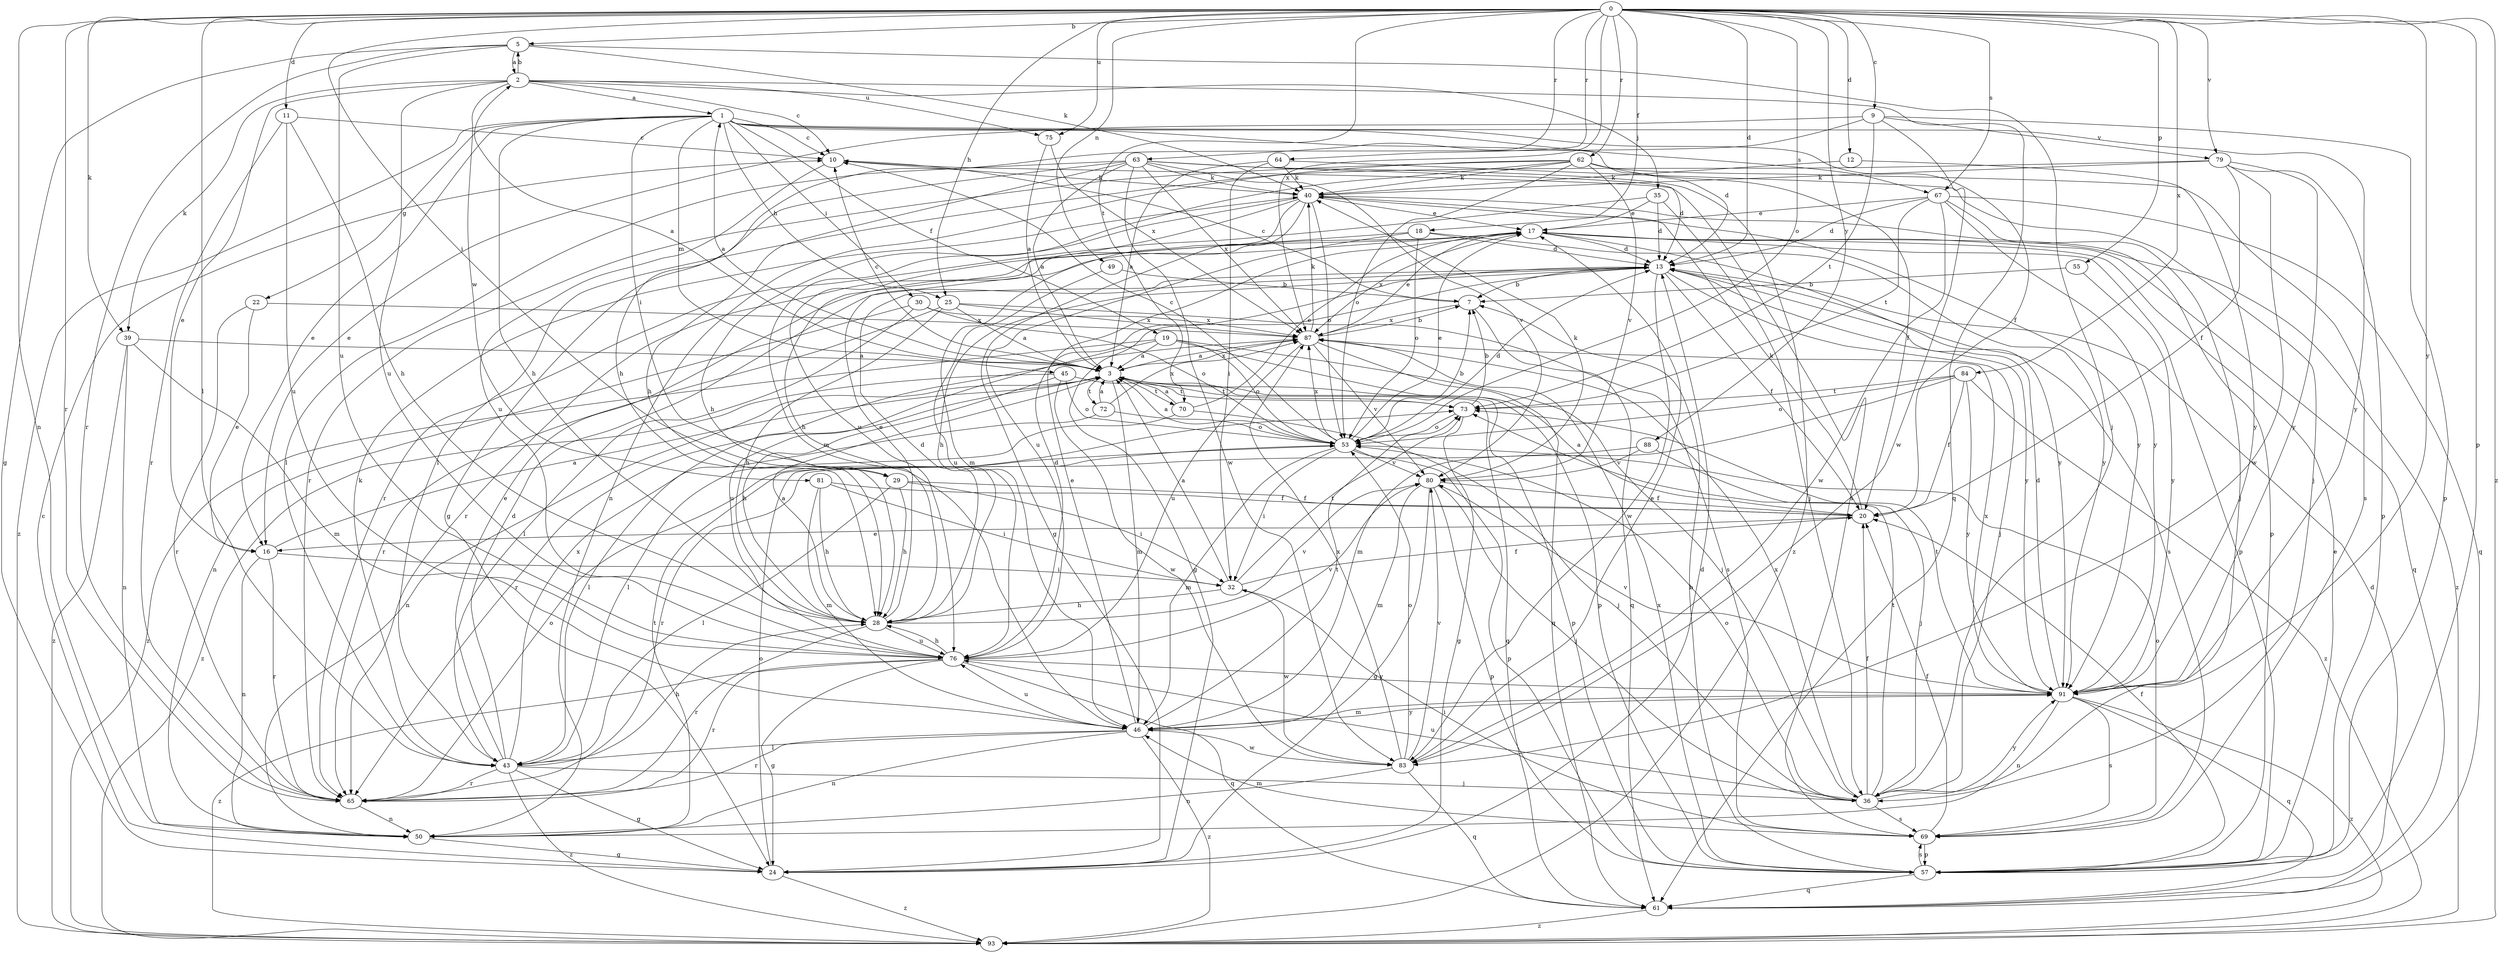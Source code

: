 strict digraph  {
0;
1;
2;
3;
5;
7;
9;
10;
11;
12;
13;
16;
17;
18;
19;
20;
22;
24;
25;
28;
29;
30;
32;
35;
36;
39;
40;
43;
45;
46;
49;
50;
53;
55;
57;
61;
62;
63;
64;
65;
67;
69;
70;
72;
73;
75;
76;
79;
80;
81;
83;
84;
87;
88;
91;
93;
0 -> 5  [label=b];
0 -> 9  [label=c];
0 -> 11  [label=d];
0 -> 12  [label=d];
0 -> 13  [label=d];
0 -> 18  [label=f];
0 -> 25  [label=h];
0 -> 29  [label=i];
0 -> 39  [label=k];
0 -> 43  [label=l];
0 -> 49  [label=n];
0 -> 50  [label=n];
0 -> 53  [label=o];
0 -> 55  [label=p];
0 -> 57  [label=p];
0 -> 62  [label=r];
0 -> 63  [label=r];
0 -> 64  [label=r];
0 -> 65  [label=r];
0 -> 67  [label=s];
0 -> 70  [label=t];
0 -> 75  [label=u];
0 -> 79  [label=v];
0 -> 84  [label=x];
0 -> 87  [label=x];
0 -> 88  [label=y];
0 -> 91  [label=y];
0 -> 93  [label=z];
1 -> 10  [label=c];
1 -> 13  [label=d];
1 -> 16  [label=e];
1 -> 19  [label=f];
1 -> 20  [label=f];
1 -> 22  [label=g];
1 -> 25  [label=h];
1 -> 28  [label=h];
1 -> 29  [label=i];
1 -> 30  [label=i];
1 -> 45  [label=m];
1 -> 67  [label=s];
1 -> 91  [label=y];
1 -> 93  [label=z];
2 -> 1  [label=a];
2 -> 5  [label=b];
2 -> 10  [label=c];
2 -> 16  [label=e];
2 -> 35  [label=j];
2 -> 39  [label=k];
2 -> 61  [label=q];
2 -> 75  [label=u];
2 -> 76  [label=u];
2 -> 81  [label=w];
3 -> 1  [label=a];
3 -> 2  [label=a];
3 -> 10  [label=c];
3 -> 46  [label=m];
3 -> 50  [label=n];
3 -> 57  [label=p];
3 -> 61  [label=q];
3 -> 65  [label=r];
3 -> 70  [label=t];
3 -> 72  [label=t];
3 -> 73  [label=t];
3 -> 87  [label=x];
5 -> 2  [label=a];
5 -> 24  [label=g];
5 -> 36  [label=j];
5 -> 40  [label=k];
5 -> 65  [label=r];
5 -> 76  [label=u];
7 -> 10  [label=c];
7 -> 61  [label=q];
7 -> 87  [label=x];
9 -> 16  [label=e];
9 -> 28  [label=h];
9 -> 57  [label=p];
9 -> 73  [label=t];
9 -> 79  [label=v];
9 -> 83  [label=w];
10 -> 40  [label=k];
10 -> 69  [label=s];
10 -> 76  [label=u];
11 -> 10  [label=c];
11 -> 28  [label=h];
11 -> 65  [label=r];
11 -> 76  [label=u];
12 -> 40  [label=k];
12 -> 91  [label=y];
13 -> 7  [label=b];
13 -> 20  [label=f];
13 -> 24  [label=g];
13 -> 28  [label=h];
13 -> 36  [label=j];
13 -> 69  [label=s];
13 -> 83  [label=w];
13 -> 91  [label=y];
16 -> 3  [label=a];
16 -> 32  [label=i];
16 -> 50  [label=n];
16 -> 65  [label=r];
17 -> 13  [label=d];
17 -> 57  [label=p];
17 -> 61  [label=q];
17 -> 65  [label=r];
17 -> 87  [label=x];
17 -> 91  [label=y];
17 -> 93  [label=z];
18 -> 13  [label=d];
18 -> 28  [label=h];
18 -> 53  [label=o];
18 -> 76  [label=u];
18 -> 91  [label=y];
19 -> 3  [label=a];
19 -> 36  [label=j];
19 -> 53  [label=o];
19 -> 57  [label=p];
19 -> 76  [label=u];
19 -> 93  [label=z];
20 -> 3  [label=a];
20 -> 16  [label=e];
20 -> 40  [label=k];
22 -> 16  [label=e];
22 -> 65  [label=r];
22 -> 87  [label=x];
24 -> 10  [label=c];
24 -> 13  [label=d];
24 -> 53  [label=o];
24 -> 93  [label=z];
25 -> 3  [label=a];
25 -> 28  [label=h];
25 -> 65  [label=r];
25 -> 69  [label=s];
25 -> 87  [label=x];
28 -> 3  [label=a];
28 -> 13  [label=d];
28 -> 17  [label=e];
28 -> 65  [label=r];
28 -> 76  [label=u];
28 -> 80  [label=v];
29 -> 20  [label=f];
29 -> 28  [label=h];
29 -> 32  [label=i];
29 -> 43  [label=l];
30 -> 43  [label=l];
30 -> 50  [label=n];
30 -> 53  [label=o];
30 -> 87  [label=x];
32 -> 3  [label=a];
32 -> 20  [label=f];
32 -> 28  [label=h];
32 -> 73  [label=t];
32 -> 83  [label=w];
35 -> 13  [label=d];
35 -> 17  [label=e];
35 -> 36  [label=j];
35 -> 65  [label=r];
36 -> 20  [label=f];
36 -> 53  [label=o];
36 -> 69  [label=s];
36 -> 73  [label=t];
36 -> 76  [label=u];
36 -> 87  [label=x];
36 -> 91  [label=y];
39 -> 3  [label=a];
39 -> 46  [label=m];
39 -> 50  [label=n];
39 -> 93  [label=z];
40 -> 17  [label=e];
40 -> 24  [label=g];
40 -> 28  [label=h];
40 -> 46  [label=m];
40 -> 53  [label=o];
40 -> 57  [label=p];
40 -> 76  [label=u];
40 -> 91  [label=y];
43 -> 13  [label=d];
43 -> 17  [label=e];
43 -> 24  [label=g];
43 -> 28  [label=h];
43 -> 36  [label=j];
43 -> 40  [label=k];
43 -> 65  [label=r];
43 -> 87  [label=x];
43 -> 93  [label=z];
45 -> 28  [label=h];
45 -> 53  [label=o];
45 -> 73  [label=t];
45 -> 83  [label=w];
45 -> 93  [label=z];
46 -> 17  [label=e];
46 -> 43  [label=l];
46 -> 50  [label=n];
46 -> 65  [label=r];
46 -> 73  [label=t];
46 -> 76  [label=u];
46 -> 83  [label=w];
46 -> 91  [label=y];
46 -> 93  [label=z];
49 -> 7  [label=b];
49 -> 76  [label=u];
50 -> 24  [label=g];
50 -> 73  [label=t];
53 -> 3  [label=a];
53 -> 7  [label=b];
53 -> 10  [label=c];
53 -> 13  [label=d];
53 -> 17  [label=e];
53 -> 32  [label=i];
53 -> 46  [label=m];
53 -> 57  [label=p];
53 -> 80  [label=v];
53 -> 87  [label=x];
55 -> 7  [label=b];
55 -> 91  [label=y];
57 -> 7  [label=b];
57 -> 17  [label=e];
57 -> 20  [label=f];
57 -> 61  [label=q];
57 -> 69  [label=s];
57 -> 87  [label=x];
61 -> 13  [label=d];
61 -> 93  [label=z];
62 -> 20  [label=f];
62 -> 40  [label=k];
62 -> 46  [label=m];
62 -> 50  [label=n];
62 -> 53  [label=o];
62 -> 65  [label=r];
62 -> 69  [label=s];
62 -> 80  [label=v];
63 -> 3  [label=a];
63 -> 13  [label=d];
63 -> 24  [label=g];
63 -> 28  [label=h];
63 -> 40  [label=k];
63 -> 43  [label=l];
63 -> 80  [label=v];
63 -> 83  [label=w];
63 -> 87  [label=x];
63 -> 93  [label=z];
64 -> 3  [label=a];
64 -> 32  [label=i];
64 -> 36  [label=j];
64 -> 40  [label=k];
65 -> 50  [label=n];
65 -> 53  [label=o];
67 -> 13  [label=d];
67 -> 17  [label=e];
67 -> 36  [label=j];
67 -> 61  [label=q];
67 -> 73  [label=t];
67 -> 83  [label=w];
67 -> 91  [label=y];
69 -> 20  [label=f];
69 -> 32  [label=i];
69 -> 46  [label=m];
69 -> 53  [label=o];
69 -> 57  [label=p];
70 -> 3  [label=a];
70 -> 17  [label=e];
70 -> 36  [label=j];
70 -> 43  [label=l];
72 -> 3  [label=a];
72 -> 43  [label=l];
72 -> 53  [label=o];
72 -> 87  [label=x];
73 -> 7  [label=b];
73 -> 24  [label=g];
73 -> 53  [label=o];
75 -> 3  [label=a];
75 -> 87  [label=x];
76 -> 13  [label=d];
76 -> 24  [label=g];
76 -> 28  [label=h];
76 -> 61  [label=q];
76 -> 65  [label=r];
76 -> 80  [label=v];
76 -> 91  [label=y];
76 -> 93  [label=z];
79 -> 20  [label=f];
79 -> 40  [label=k];
79 -> 43  [label=l];
79 -> 57  [label=p];
79 -> 83  [label=w];
79 -> 91  [label=y];
80 -> 20  [label=f];
80 -> 24  [label=g];
80 -> 36  [label=j];
80 -> 40  [label=k];
80 -> 46  [label=m];
80 -> 57  [label=p];
81 -> 20  [label=f];
81 -> 28  [label=h];
81 -> 32  [label=i];
81 -> 46  [label=m];
83 -> 17  [label=e];
83 -> 50  [label=n];
83 -> 53  [label=o];
83 -> 61  [label=q];
83 -> 80  [label=v];
83 -> 87  [label=x];
84 -> 20  [label=f];
84 -> 46  [label=m];
84 -> 53  [label=o];
84 -> 73  [label=t];
84 -> 91  [label=y];
84 -> 93  [label=z];
87 -> 3  [label=a];
87 -> 7  [label=b];
87 -> 17  [label=e];
87 -> 40  [label=k];
87 -> 61  [label=q];
87 -> 76  [label=u];
87 -> 80  [label=v];
88 -> 36  [label=j];
88 -> 65  [label=r];
88 -> 80  [label=v];
91 -> 13  [label=d];
91 -> 46  [label=m];
91 -> 50  [label=n];
91 -> 61  [label=q];
91 -> 69  [label=s];
91 -> 73  [label=t];
91 -> 80  [label=v];
91 -> 87  [label=x];
91 -> 93  [label=z];
}
